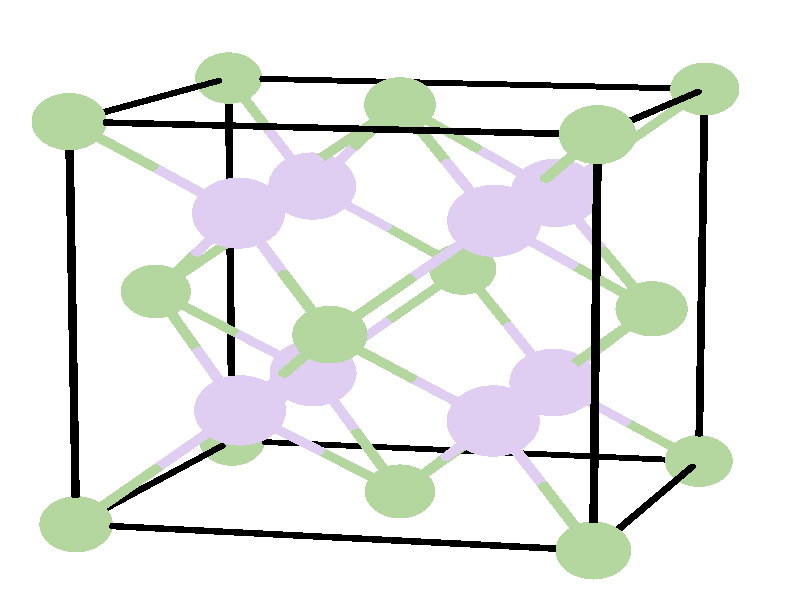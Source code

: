 #include "colors.inc"
#include "finish.inc"

global_settings {assumed_gamma 1 max_trace_level 6}
background {color White}
camera {perspective
  right -9.11*x up 8.93*y
  direction 50.00*z
  location <0,0,50.00> look_at <0,0,0>}


light_source {<  2.00,   3.00,  40.00> color White
  area_light <0.70, 0, 0>, <0, 0.70, 0>, 3, 3
  adaptive 1 jitter}
// no fog
#declare simple = finish {phong 0.7}
#declare pale = finish {ambient 0.5 diffuse 0.85 roughness 0.001 specular 0.200 }
#declare intermediate = finish {ambient 0.3 diffuse 0.6 specular 0.1 roughness 0.04}
#declare vmd = finish {ambient 0.0 diffuse 0.65 phong 0.1 phong_size 40.0 specular 0.5 }
#declare jmol = finish {ambient 0.2 diffuse 0.6 specular 1 roughness 0.001 metallic}
#declare ase2 = finish {ambient 0.05 brilliance 3 diffuse 0.6 metallic specular 0.7 roughness 0.04 reflection 0.15}
#declare ase3 = finish {ambient 0.15 brilliance 2 diffuse 0.6 metallic specular 1.0 roughness 0.001 reflection 0.0}
#declare glass = finish {ambient 0.05 diffuse 0.3 specular 1.0 roughness 0.001}
#declare glass2 = finish {ambient 0.01 diffuse 0.3 specular 1.0 reflection 0.25 roughness 0.001}
#declare Rcell = 0.050;
#declare Rbond = 0.070;

#macro atom(LOC, R, COL, TRANS, FIN)
  sphere{LOC, R texture{pigment{color COL transmit TRANS} finish{FIN}}}
#end
#macro constrain(LOC, R, COL, TRANS FIN)
union{torus{R, Rcell rotate 45*z texture{pigment{color COL transmit TRANS} finish{FIN}}}
     torus{R, Rcell rotate -45*z texture{pigment{color COL transmit TRANS} finish{FIN}}}
     translate LOC}
#end

cylinder {< -3.89,  -3.52,  -2.73>, < -2.25,  -2.46,  -8.78>, Rcell pigment {Black}}
cylinder {< -3.89,   2.74,  -1.62>, < -2.25,   3.81,  -7.67>, Rcell pigment {Black}}
cylinder {<  2.25,   2.46,   0.00>, <  3.89,   3.52,  -6.05>, Rcell pigment {Black}}
cylinder {<  2.25,  -3.81,  -1.10>, <  3.89,  -2.74,  -7.15>, Rcell pigment {Black}}
cylinder {< -3.89,  -3.52,  -2.73>, < -3.89,   2.74,  -1.62>, Rcell pigment {Black}}
cylinder {< -2.25,  -2.46,  -8.78>, < -2.25,   3.81,  -7.67>, Rcell pigment {Black}}
cylinder {<  3.89,  -2.74,  -7.15>, <  3.89,   3.52,  -6.05>, Rcell pigment {Black}}
cylinder {<  2.25,  -3.81,  -1.10>, <  2.25,   2.46,   0.00>, Rcell pigment {Black}}
cylinder {< -3.89,  -3.52,  -2.73>, <  2.25,  -3.81,  -1.10>, Rcell pigment {Black}}
cylinder {< -2.25,  -2.46,  -8.78>, <  3.89,  -2.74,  -7.15>, Rcell pigment {Black}}
cylinder {< -2.25,   3.81,  -7.67>, <  3.89,   3.52,  -6.05>, Rcell pigment {Black}}
cylinder {< -3.89,   2.74,  -1.62>, <  2.25,   2.46,   0.00>, Rcell pigment {Black}}
atom(< -1.95,  -1.76,  -3.56>, 0.56, rgb <0.74, 0.62, 0.89>, 0.0, ase3) // #0
atom(< -1.12,   1.90,  -6.03>, 0.56, rgb <0.74, 0.62, 0.89>, 0.0, ase3) // #1
atom(<  1.95,  -1.37,  -5.77>, 0.56, rgb <0.74, 0.62, 0.89>, 0.0, ase3) // #2
atom(<  1.12,   1.23,  -2.19>, 0.56, rgb <0.74, 0.62, 0.89>, 0.0, ase3) // #3
atom(<  1.12,  -1.90,  -2.75>, 0.56, rgb <0.74, 0.62, 0.89>, 0.0, ase3) // #4
atom(<  1.95,   1.76,  -5.22>, 0.56, rgb <0.74, 0.62, 0.89>, 0.0, ase3) // #5
atom(< -1.95,   1.37,  -3.00>, 0.56, rgb <0.74, 0.62, 0.89>, 0.0, ase3) // #6
atom(< -1.12,  -1.23,  -6.58>, 0.56, rgb <0.74, 0.62, 0.89>, 0.0, ase3) // #7
atom(< -3.89,  -3.52,  -2.73>, 0.44, rgb <0.45, 0.68, 0.34>, 0.0, ase3) // #8
atom(< -0.82,  -0.53,  -1.36>, 0.44, rgb <0.45, 0.68, 0.34>, 0.0, ase3) // #9
atom(<  0.00,  -3.13,  -4.94>, 0.44, rgb <0.45, 0.68, 0.34>, 0.0, ase3) // #10
atom(< -3.07,   0.14,  -5.20>, 0.44, rgb <0.45, 0.68, 0.34>, 0.0, ase3) // #11
atom(<  2.25,  -3.81,  -1.10>, 0.44, rgb <0.45, 0.68, 0.34>, 0.0, ase3) // #12
atom(<  3.07,  -0.14,  -3.58>, 0.44, rgb <0.45, 0.68, 0.34>, 0.0, ase3) // #13
atom(< -3.89,   2.74,  -1.62>, 0.44, rgb <0.45, 0.68, 0.34>, 0.0, ase3) // #14
atom(<  0.00,   3.13,  -3.84>, 0.44, rgb <0.45, 0.68, 0.34>, 0.0, ase3) // #15
atom(<  2.25,   2.46,   0.00>, 0.44, rgb <0.45, 0.68, 0.34>, 0.0, ase3) // #16
atom(< -2.25,  -2.46,  -8.78>, 0.44, rgb <0.45, 0.68, 0.34>, 0.0, ase3) // #17
atom(<  0.82,   0.53,  -7.41>, 0.44, rgb <0.45, 0.68, 0.34>, 0.0, ase3) // #18
atom(<  3.89,  -2.74,  -7.15>, 0.44, rgb <0.45, 0.68, 0.34>, 0.0, ase3) // #19
atom(< -2.25,   3.81,  -7.67>, 0.44, rgb <0.45, 0.68, 0.34>, 0.0, ase3) // #20
atom(<  3.89,   3.52,  -6.05>, 0.44, rgb <0.45, 0.68, 0.34>, 0.0, ase3) // #21
cylinder {< -3.89,  -3.52,  -2.73>, < -2.92,  -2.64,  -3.14>, Rbond texture{pigment {color rgb <0.45, 0.68, 0.34> transmit 0.0} finish{ase3}}}
cylinder {< -1.95,  -1.76,  -3.56>, < -2.92,  -2.64,  -3.14>, Rbond texture{pigment {color rgb <0.74, 0.62, 0.89> transmit 0.0} finish{ase3}}}
cylinder {< -0.82,  -0.53,  -1.36>, < -1.39,  -1.15,  -2.46>, Rbond texture{pigment {color rgb <0.45, 0.68, 0.34> transmit 0.0} finish{ase3}}}
cylinder {< -1.95,  -1.76,  -3.56>, < -1.39,  -1.15,  -2.46>, Rbond texture{pigment {color rgb <0.74, 0.62, 0.89> transmit 0.0} finish{ase3}}}
cylinder {< -0.82,  -0.53,  -1.36>, <  0.15,   0.35,  -1.78>, Rbond texture{pigment {color rgb <0.45, 0.68, 0.34> transmit 0.0} finish{ase3}}}
cylinder {<  1.12,   1.23,  -2.19>, <  0.15,   0.35,  -1.78>, Rbond texture{pigment {color rgb <0.74, 0.62, 0.89> transmit 0.0} finish{ase3}}}
cylinder {< -0.82,  -0.53,  -1.36>, <  0.15,  -1.22,  -2.05>, Rbond texture{pigment {color rgb <0.45, 0.68, 0.34> transmit 0.0} finish{ase3}}}
cylinder {<  1.12,  -1.90,  -2.75>, <  0.15,  -1.22,  -2.05>, Rbond texture{pigment {color rgb <0.74, 0.62, 0.89> transmit 0.0} finish{ase3}}}
cylinder {< -0.82,  -0.53,  -1.36>, < -1.39,   0.42,  -2.18>, Rbond texture{pigment {color rgb <0.45, 0.68, 0.34> transmit 0.0} finish{ase3}}}
cylinder {< -1.95,   1.37,  -3.00>, < -1.39,   0.42,  -2.18>, Rbond texture{pigment {color rgb <0.74, 0.62, 0.89> transmit 0.0} finish{ase3}}}
cylinder {<  0.00,  -3.13,  -4.94>, < -0.97,  -2.45,  -4.25>, Rbond texture{pigment {color rgb <0.45, 0.68, 0.34> transmit 0.0} finish{ase3}}}
cylinder {< -1.95,  -1.76,  -3.56>, < -0.97,  -2.45,  -4.25>, Rbond texture{pigment {color rgb <0.74, 0.62, 0.89> transmit 0.0} finish{ase3}}}
cylinder {<  0.00,  -3.13,  -4.94>, <  0.97,  -2.25,  -5.36>, Rbond texture{pigment {color rgb <0.45, 0.68, 0.34> transmit 0.0} finish{ase3}}}
cylinder {<  1.95,  -1.37,  -5.77>, <  0.97,  -2.25,  -5.36>, Rbond texture{pigment {color rgb <0.74, 0.62, 0.89> transmit 0.0} finish{ase3}}}
cylinder {<  0.00,  -3.13,  -4.94>, <  0.56,  -2.52,  -3.84>, Rbond texture{pigment {color rgb <0.45, 0.68, 0.34> transmit 0.0} finish{ase3}}}
cylinder {<  1.12,  -1.90,  -2.75>, <  0.56,  -2.52,  -3.84>, Rbond texture{pigment {color rgb <0.74, 0.62, 0.89> transmit 0.0} finish{ase3}}}
cylinder {<  0.00,  -3.13,  -4.94>, < -0.56,  -2.18,  -5.76>, Rbond texture{pigment {color rgb <0.45, 0.68, 0.34> transmit 0.0} finish{ase3}}}
cylinder {< -1.12,  -1.23,  -6.58>, < -0.56,  -2.18,  -5.76>, Rbond texture{pigment {color rgb <0.74, 0.62, 0.89> transmit 0.0} finish{ase3}}}
cylinder {< -3.07,   0.14,  -5.20>, < -2.51,  -0.81,  -4.38>, Rbond texture{pigment {color rgb <0.45, 0.68, 0.34> transmit 0.0} finish{ase3}}}
cylinder {< -1.95,  -1.76,  -3.56>, < -2.51,  -0.81,  -4.38>, Rbond texture{pigment {color rgb <0.74, 0.62, 0.89> transmit 0.0} finish{ase3}}}
cylinder {< -3.07,   0.14,  -5.20>, < -2.10,   1.02,  -5.61>, Rbond texture{pigment {color rgb <0.45, 0.68, 0.34> transmit 0.0} finish{ase3}}}
cylinder {< -1.12,   1.90,  -6.03>, < -2.10,   1.02,  -5.61>, Rbond texture{pigment {color rgb <0.74, 0.62, 0.89> transmit 0.0} finish{ase3}}}
cylinder {< -3.07,   0.14,  -5.20>, < -2.51,   0.76,  -4.10>, Rbond texture{pigment {color rgb <0.45, 0.68, 0.34> transmit 0.0} finish{ase3}}}
cylinder {< -1.95,   1.37,  -3.00>, < -2.51,   0.76,  -4.10>, Rbond texture{pigment {color rgb <0.74, 0.62, 0.89> transmit 0.0} finish{ase3}}}
cylinder {< -3.07,   0.14,  -5.20>, < -2.10,  -0.54,  -5.89>, Rbond texture{pigment {color rgb <0.45, 0.68, 0.34> transmit 0.0} finish{ase3}}}
cylinder {< -1.12,  -1.23,  -6.58>, < -2.10,  -0.54,  -5.89>, Rbond texture{pigment {color rgb <0.74, 0.62, 0.89> transmit 0.0} finish{ase3}}}
cylinder {<  2.25,  -3.81,  -1.10>, <  1.69,  -2.86,  -1.93>, Rbond texture{pigment {color rgb <0.45, 0.68, 0.34> transmit 0.0} finish{ase3}}}
cylinder {<  1.12,  -1.90,  -2.75>, <  1.69,  -2.86,  -1.93>, Rbond texture{pigment {color rgb <0.74, 0.62, 0.89> transmit 0.0} finish{ase3}}}
cylinder {<  3.07,  -0.14,  -3.58>, <  2.51,  -0.76,  -4.67>, Rbond texture{pigment {color rgb <0.45, 0.68, 0.34> transmit 0.0} finish{ase3}}}
cylinder {<  1.95,  -1.37,  -5.77>, <  2.51,  -0.76,  -4.67>, Rbond texture{pigment {color rgb <0.74, 0.62, 0.89> transmit 0.0} finish{ase3}}}
cylinder {<  3.07,  -0.14,  -3.58>, <  2.10,   0.54,  -2.89>, Rbond texture{pigment {color rgb <0.45, 0.68, 0.34> transmit 0.0} finish{ase3}}}
cylinder {<  1.12,   1.23,  -2.19>, <  2.10,   0.54,  -2.89>, Rbond texture{pigment {color rgb <0.74, 0.62, 0.89> transmit 0.0} finish{ase3}}}
cylinder {<  3.07,  -0.14,  -3.58>, <  2.10,  -1.02,  -3.16>, Rbond texture{pigment {color rgb <0.45, 0.68, 0.34> transmit 0.0} finish{ase3}}}
cylinder {<  1.12,  -1.90,  -2.75>, <  2.10,  -1.02,  -3.16>, Rbond texture{pigment {color rgb <0.74, 0.62, 0.89> transmit 0.0} finish{ase3}}}
cylinder {<  3.07,  -0.14,  -3.58>, <  2.51,   0.81,  -4.40>, Rbond texture{pigment {color rgb <0.45, 0.68, 0.34> transmit 0.0} finish{ase3}}}
cylinder {<  1.95,   1.76,  -5.22>, <  2.51,   0.81,  -4.40>, Rbond texture{pigment {color rgb <0.74, 0.62, 0.89> transmit 0.0} finish{ase3}}}
cylinder {< -3.89,   2.74,  -1.62>, < -2.92,   2.06,  -2.31>, Rbond texture{pigment {color rgb <0.45, 0.68, 0.34> transmit 0.0} finish{ase3}}}
cylinder {< -1.95,   1.37,  -3.00>, < -2.92,   2.06,  -2.31>, Rbond texture{pigment {color rgb <0.74, 0.62, 0.89> transmit 0.0} finish{ase3}}}
cylinder {<  0.00,   3.13,  -3.84>, < -0.56,   2.52,  -4.93>, Rbond texture{pigment {color rgb <0.45, 0.68, 0.34> transmit 0.0} finish{ase3}}}
cylinder {< -1.12,   1.90,  -6.03>, < -0.56,   2.52,  -4.93>, Rbond texture{pigment {color rgb <0.74, 0.62, 0.89> transmit 0.0} finish{ase3}}}
cylinder {<  0.00,   3.13,  -3.84>, <  0.56,   2.18,  -3.01>, Rbond texture{pigment {color rgb <0.45, 0.68, 0.34> transmit 0.0} finish{ase3}}}
cylinder {<  1.12,   1.23,  -2.19>, <  0.56,   2.18,  -3.01>, Rbond texture{pigment {color rgb <0.74, 0.62, 0.89> transmit 0.0} finish{ase3}}}
cylinder {<  0.00,   3.13,  -3.84>, <  0.97,   2.45,  -4.53>, Rbond texture{pigment {color rgb <0.45, 0.68, 0.34> transmit 0.0} finish{ase3}}}
cylinder {<  1.95,   1.76,  -5.22>, <  0.97,   2.45,  -4.53>, Rbond texture{pigment {color rgb <0.74, 0.62, 0.89> transmit 0.0} finish{ase3}}}
cylinder {<  0.00,   3.13,  -3.84>, < -0.97,   2.25,  -3.42>, Rbond texture{pigment {color rgb <0.45, 0.68, 0.34> transmit 0.0} finish{ase3}}}
cylinder {< -1.95,   1.37,  -3.00>, < -0.97,   2.25,  -3.42>, Rbond texture{pigment {color rgb <0.74, 0.62, 0.89> transmit 0.0} finish{ase3}}}
cylinder {<  2.25,   2.46,   0.00>, <  1.69,   1.84,  -1.10>, Rbond texture{pigment {color rgb <0.45, 0.68, 0.34> transmit 0.0} finish{ase3}}}
cylinder {<  1.12,   1.23,  -2.19>, <  1.69,   1.84,  -1.10>, Rbond texture{pigment {color rgb <0.74, 0.62, 0.89> transmit 0.0} finish{ase3}}}
cylinder {< -2.25,  -2.46,  -8.78>, < -1.69,  -1.84,  -7.68>, Rbond texture{pigment {color rgb <0.45, 0.68, 0.34> transmit 0.0} finish{ase3}}}
cylinder {< -1.12,  -1.23,  -6.58>, < -1.69,  -1.84,  -7.68>, Rbond texture{pigment {color rgb <0.74, 0.62, 0.89> transmit 0.0} finish{ase3}}}
cylinder {<  0.82,   0.53,  -7.41>, < -0.15,   1.22,  -6.72>, Rbond texture{pigment {color rgb <0.45, 0.68, 0.34> transmit 0.0} finish{ase3}}}
cylinder {< -1.12,   1.90,  -6.03>, < -0.15,   1.22,  -6.72>, Rbond texture{pigment {color rgb <0.74, 0.62, 0.89> transmit 0.0} finish{ase3}}}
cylinder {<  0.82,   0.53,  -7.41>, <  1.39,  -0.42,  -6.59>, Rbond texture{pigment {color rgb <0.45, 0.68, 0.34> transmit 0.0} finish{ase3}}}
cylinder {<  1.95,  -1.37,  -5.77>, <  1.39,  -0.42,  -6.59>, Rbond texture{pigment {color rgb <0.74, 0.62, 0.89> transmit 0.0} finish{ase3}}}
cylinder {<  0.82,   0.53,  -7.41>, <  1.39,   1.15,  -6.32>, Rbond texture{pigment {color rgb <0.45, 0.68, 0.34> transmit 0.0} finish{ase3}}}
cylinder {<  1.95,   1.76,  -5.22>, <  1.39,   1.15,  -6.32>, Rbond texture{pigment {color rgb <0.74, 0.62, 0.89> transmit 0.0} finish{ase3}}}
cylinder {<  0.82,   0.53,  -7.41>, < -0.15,  -0.35,  -7.00>, Rbond texture{pigment {color rgb <0.45, 0.68, 0.34> transmit 0.0} finish{ase3}}}
cylinder {< -1.12,  -1.23,  -6.58>, < -0.15,  -0.35,  -7.00>, Rbond texture{pigment {color rgb <0.74, 0.62, 0.89> transmit 0.0} finish{ase3}}}
cylinder {<  3.89,  -2.74,  -7.15>, <  2.92,  -2.06,  -6.46>, Rbond texture{pigment {color rgb <0.45, 0.68, 0.34> transmit 0.0} finish{ase3}}}
cylinder {<  1.95,  -1.37,  -5.77>, <  2.92,  -2.06,  -6.46>, Rbond texture{pigment {color rgb <0.74, 0.62, 0.89> transmit 0.0} finish{ase3}}}
cylinder {< -2.25,   3.81,  -7.67>, < -1.69,   2.86,  -6.85>, Rbond texture{pigment {color rgb <0.45, 0.68, 0.34> transmit 0.0} finish{ase3}}}
cylinder {< -1.12,   1.90,  -6.03>, < -1.69,   2.86,  -6.85>, Rbond texture{pigment {color rgb <0.74, 0.62, 0.89> transmit 0.0} finish{ase3}}}
cylinder {<  3.89,   3.52,  -6.05>, <  2.92,   2.64,  -5.63>, Rbond texture{pigment {color rgb <0.45, 0.68, 0.34> transmit 0.0} finish{ase3}}}
cylinder {<  1.95,   1.76,  -5.22>, <  2.92,   2.64,  -5.63>, Rbond texture{pigment {color rgb <0.74, 0.62, 0.89> transmit 0.0} finish{ase3}}}
// no constraints
